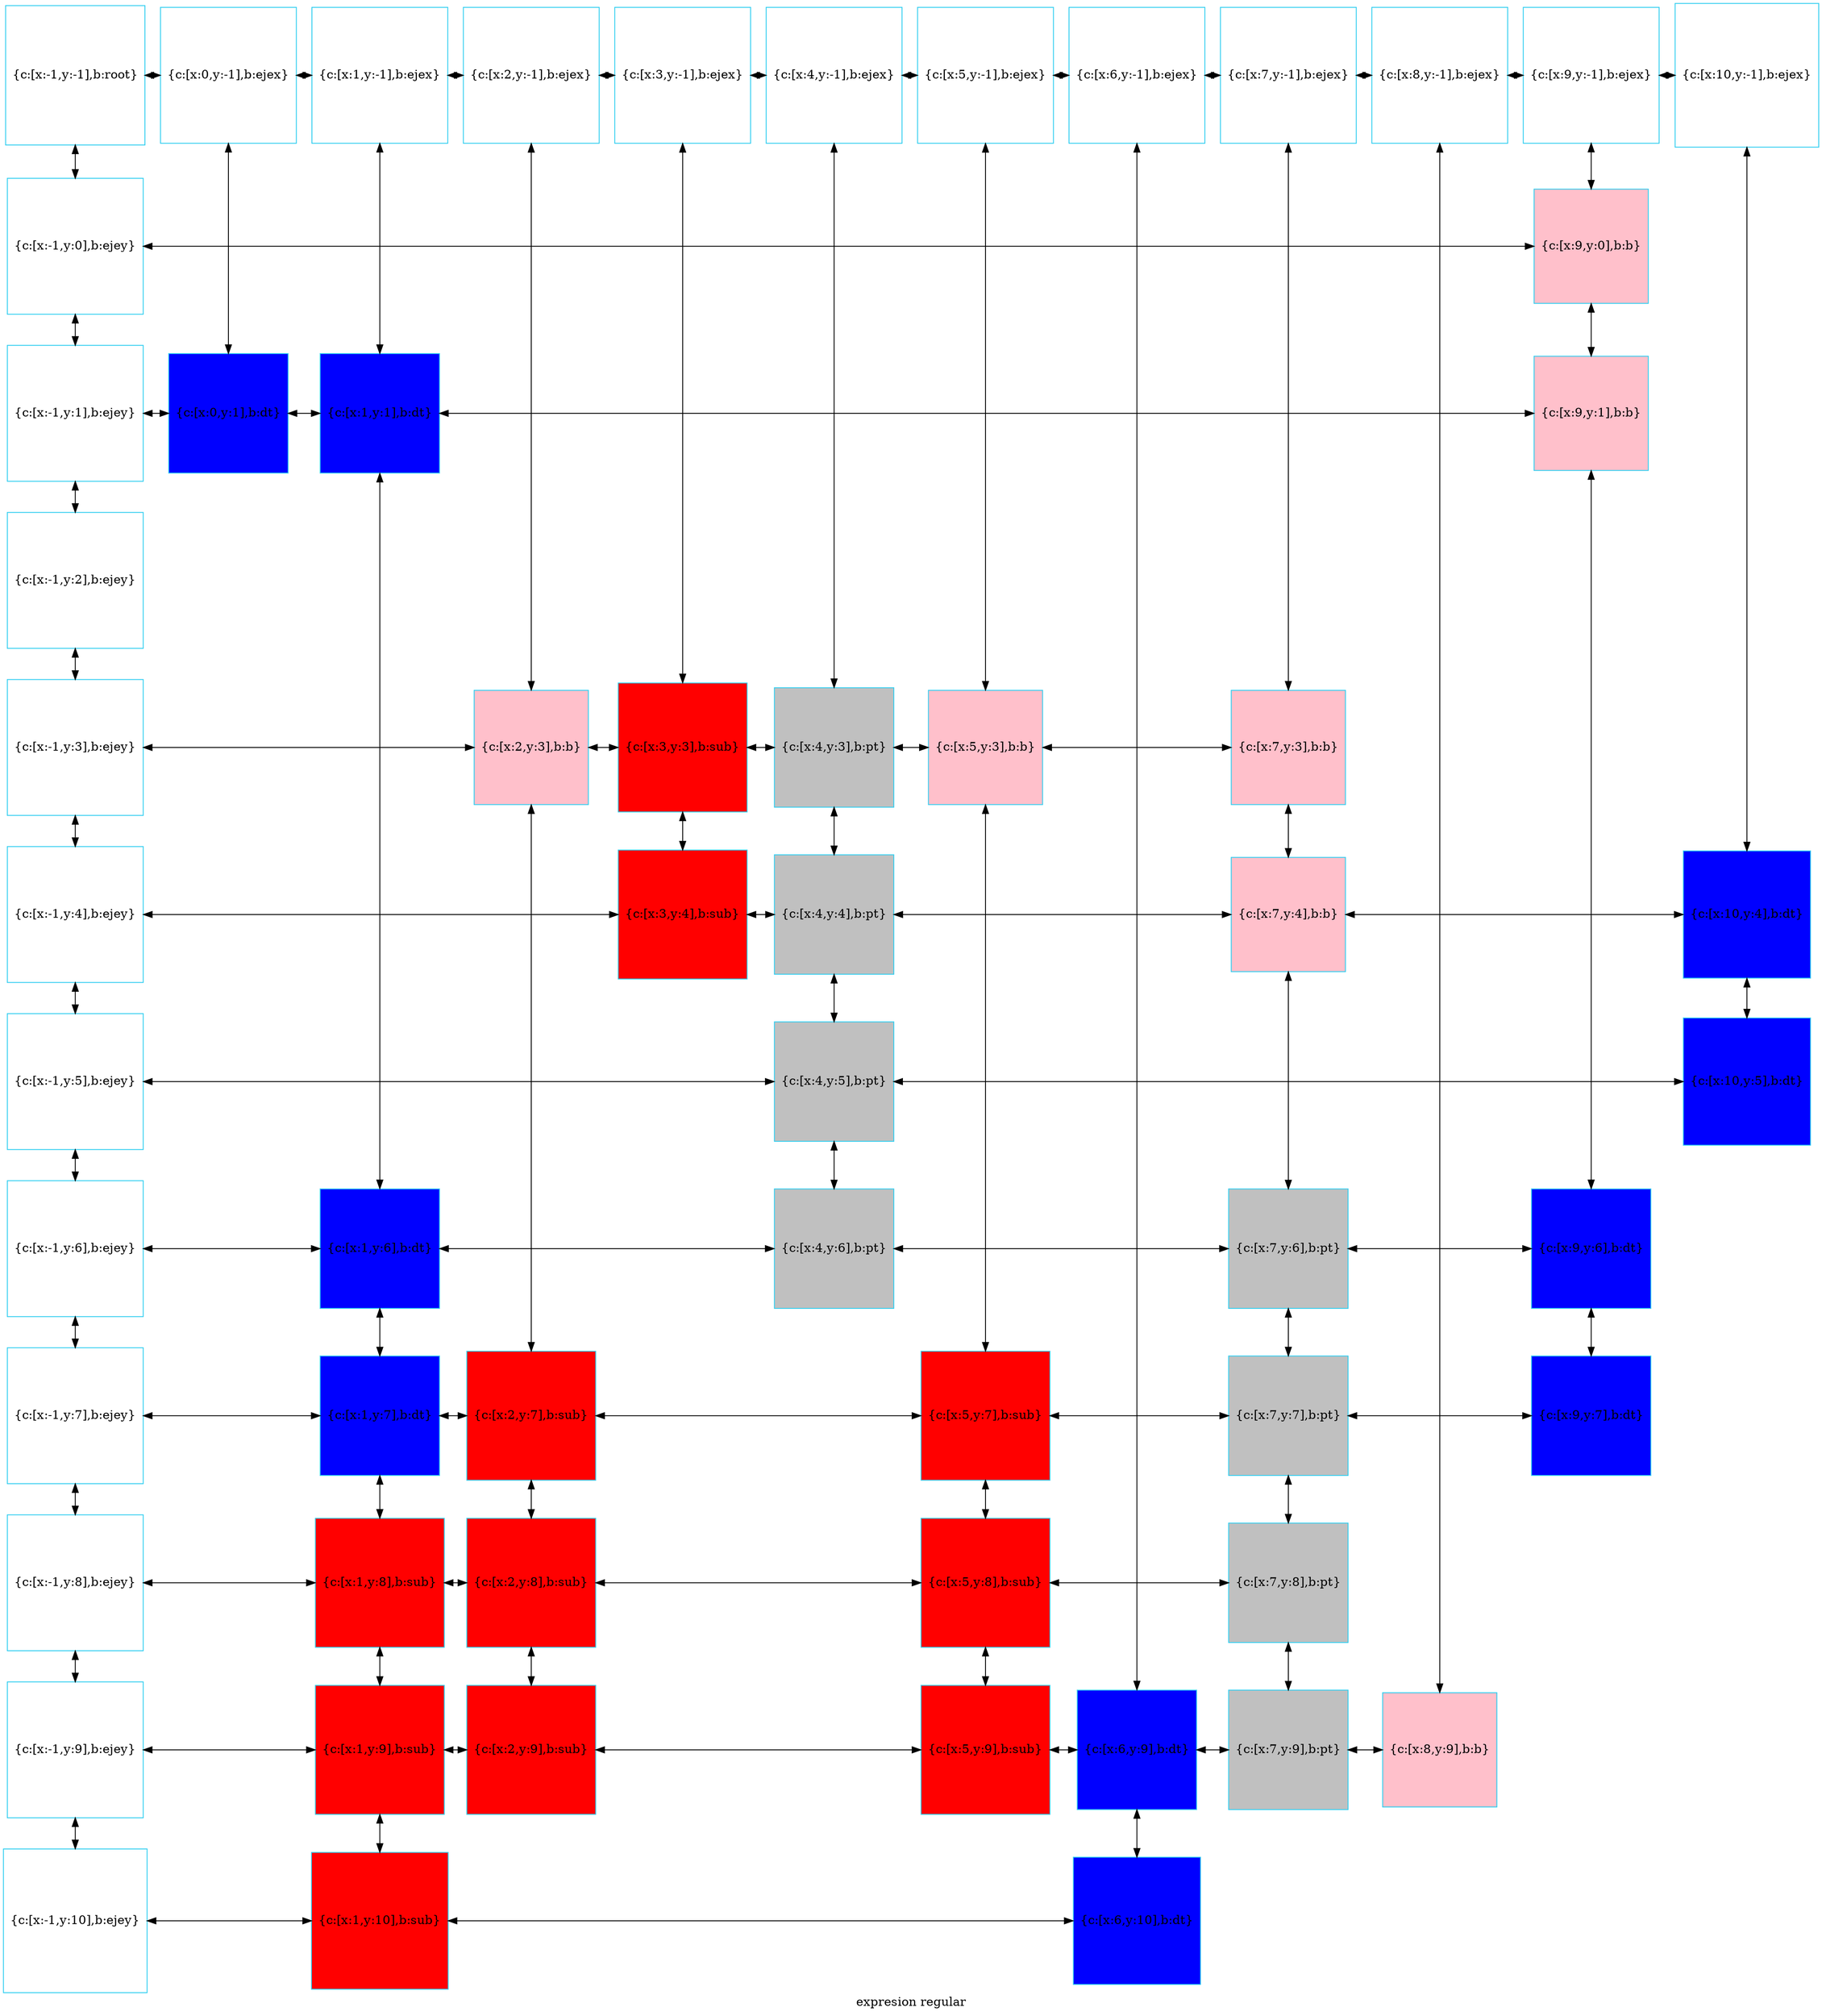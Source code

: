 digraph G
{label="expresion regular"
        node[shape = square]
        node[style = filled]
        node[fillcolor = "#EEEEE"]
        node[color = "#EEEEE"]
        node[color = "#31CEF0"]

781211036064[label="{c:[x:-1,y:-1],b:root}",fillcolor = "white"]
781211036832[label="{c:[x:0,y:-1],b:ejex}",fillcolor = "white"]
781211036640[label="{c:[x:1,y:-1],b:ejex}",fillcolor = "white"]
781211036928[label="{c:[x:2,y:-1],b:ejex}",fillcolor = "white"]
781211035920[label="{c:[x:3,y:-1],b:ejex}",fillcolor = "white"]
781211035872[label="{c:[x:4,y:-1],b:ejex}",fillcolor = "white"]
781211035824[label="{c:[x:5,y:-1],b:ejex}",fillcolor = "white"]
781211036784[label="{c:[x:6,y:-1],b:ejex}",fillcolor = "white"]
781211036112[label="{c:[x:7,y:-1],b:ejex}",fillcolor = "white"]
781211037072[label="{c:[x:8,y:-1],b:ejex}",fillcolor = "white"]
781211037216[label="{c:[x:9,y:-1],b:ejex}",fillcolor = "white"]
781211037360[label="{c:[x:10,y:-1],b:ejex}",fillcolor = "white"]
781211037504[label="{c:[x:-1,y:0],b:ejey}",fillcolor = "white"]
781211117840[label="{c:[x:9,y:0],b:b}",fillcolor = "pink"]
781211037648[label="{c:[x:-1,y:1],b:ejey}",fillcolor = "white"]
781211116208[label="{c:[x:0,y:1],b:dt}",fillcolor = "blue"]
781211098944[label="{c:[x:1,y:1],b:dt}",fillcolor = "blue"]
781211105024[label="{c:[x:9,y:1],b:b}",fillcolor = "pink"]
781211095200[label="{c:[x:-1,y:2],b:ejey}",fillcolor = "white"]
781211095344[label="{c:[x:-1,y:3],b:ejey}",fillcolor = "white"]
781211105360[label="{c:[x:2,y:3],b:b}",fillcolor = "pink"]
781211115728[label="{c:[x:3,y:3],b:sub}",fillcolor = "red"]
781211105264[label="{c:[x:4,y:3],b:pt}",fillcolor = "gray"]
781211118080[label="{c:[x:5,y:3],b:b}",fillcolor = "pink"]
781211104784[label="{c:[x:7,y:3],b:b}",fillcolor = "pink"]
781211095488[label="{c:[x:-1,y:4],b:ejey}",fillcolor = "white"]
781211115968[label="{c:[x:3,y:4],b:sub}",fillcolor = "red"]
781211105744[label="{c:[x:4,y:4],b:pt}",fillcolor = "gray"]
781211118320[label="{c:[x:7,y:4],b:b}",fillcolor = "pink"]
781211117168[label="{c:[x:10,y:4],b:dt}",fillcolor = "blue"]
781211095632[label="{c:[x:-1,y:5],b:ejey}",fillcolor = "white"]
781211105984[label="{c:[x:4,y:5],b:pt}",fillcolor = "gray"]
781211117408[label="{c:[x:10,y:5],b:dt}",fillcolor = "blue"]
781211095776[label="{c:[x:-1,y:6],b:ejey}",fillcolor = "white"]
781211106752[label="{c:[x:1,y:6],b:dt}",fillcolor = "blue"]
781211106224[label="{c:[x:4,y:6],b:pt}",fillcolor = "gray"]
781211096496[label="{c:[x:7,y:6],b:pt}",fillcolor = "gray"]
781211103584[label="{c:[x:9,y:6],b:dt}",fillcolor = "blue"]
781211095920[label="{c:[x:-1,y:7],b:ejey}",fillcolor = "white"]
781211116736[label="{c:[x:1,y:7],b:dt}",fillcolor = "blue"]
781211097024[label="{c:[x:2,y:7],b:sub}",fillcolor = "red"]
781211097504[label="{c:[x:5,y:7],b:sub}",fillcolor = "red"]
781211096880[label="{c:[x:7,y:7],b:pt}",fillcolor = "gray"]
781211103824[label="{c:[x:9,y:7],b:dt}",fillcolor = "blue"]
781211096064[label="{c:[x:-1,y:8],b:ejey}",fillcolor = "white"]
781211106464[label="{c:[x:1,y:8],b:sub}",fillcolor = "red"]
781211098560[label="{c:[x:2,y:8],b:sub}",fillcolor = "red"]
781211097744[label="{c:[x:5,y:8],b:sub}",fillcolor = "red"]
781211096640[label="{c:[x:7,y:8],b:pt}",fillcolor = "gray"]
781211096208[label="{c:[x:-1,y:9],b:ejey}",fillcolor = "white"]
781211106608[label="{c:[x:1,y:9],b:sub}",fillcolor = "red"]
781211098320[label="{c:[x:2,y:9],b:sub}",fillcolor = "red"]
781211097984[label="{c:[x:5,y:9],b:sub}",fillcolor = "red"]
781211104064[label="{c:[x:6,y:9],b:dt}",fillcolor = "blue"]
781211097264[label="{c:[x:7,y:9],b:pt}",fillcolor = "gray"]
781211104544[label="{c:[x:8,y:9],b:b}",fillcolor = "pink"]
781211096352[label="{c:[x:-1,y:10],b:ejey}",fillcolor = "white"]
781211106992[label="{c:[x:1,y:10],b:sub}",fillcolor = "red"]
781211104304[label="{c:[x:6,y:10],b:dt}",fillcolor = "blue"]
781211036064->781211037504[dir = both];
781211037504->781211037648[dir = both];
781211037648->781211095200[dir = both];
781211095200->781211095344[dir = both];
781211095344->781211095488[dir = both];
781211095488->781211095632[dir = both];
781211095632->781211095776[dir = both];
781211095776->781211095920[dir = both];
781211095920->781211096064[dir = both];
781211096064->781211096208[dir = both];
781211096208->781211096352[dir = both];
781211036832->781211116208[dir = both];
781211036640->781211098944[dir = both];
781211098944->781211106752[dir = both];
781211106752->781211116736[dir = both];
781211116736->781211106464[dir = both];
781211106464->781211106608[dir = both];
781211106608->781211106992[dir = both];
781211036928->781211105360[dir = both];
781211105360->781211097024[dir = both];
781211097024->781211098560[dir = both];
781211098560->781211098320[dir = both];
781211035920->781211115728[dir = both];
781211115728->781211115968[dir = both];
781211035872->781211105264[dir = both];
781211105264->781211105744[dir = both];
781211105744->781211105984[dir = both];
781211105984->781211106224[dir = both];
781211035824->781211118080[dir = both];
781211118080->781211097504[dir = both];
781211097504->781211097744[dir = both];
781211097744->781211097984[dir = both];
781211036784->781211104064[dir = both];
781211104064->781211104304[dir = both];
781211036112->781211104784[dir = both];
781211104784->781211118320[dir = both];
781211118320->781211096496[dir = both];
781211096496->781211096880[dir = both];
781211096880->781211096640[dir = both];
781211096640->781211097264[dir = both];
781211037072->781211104544[dir = both];
781211037216->781211117840[dir = both];
781211117840->781211105024[dir = both];
781211105024->781211103584[dir = both];
781211103584->781211103824[dir = both];
781211037360->781211117168[dir = both];
781211117168->781211117408[dir = both];
781211036064->781211036832[dir = both];
781211036832->781211036640[dir = both];
781211036640->781211036928[dir = both];
781211036928->781211035920[dir = both];
781211035920->781211035872[dir = both];
781211035872->781211035824[dir = both];
781211035824->781211036784[dir = both];
781211036784->781211036112[dir = both];
781211036112->781211037072[dir = both];
781211037072->781211037216[dir = both];
781211037216->781211037360[dir = both];
781211037504->781211117840[constraint=false,dir = both];
781211037648->781211116208[constraint=false,dir = both];
781211116208->781211098944[constraint=false,dir = both];
781211098944->781211105024[constraint=false,dir = both];
781211095344->781211105360[constraint=false,dir = both];
781211105360->781211115728[constraint=false,dir = both];
781211115728->781211105264[constraint=false,dir = both];
781211105264->781211118080[constraint=false,dir = both];
781211118080->781211104784[constraint=false,dir = both];
781211095488->781211115968[constraint=false,dir = both];
781211115968->781211105744[constraint=false,dir = both];
781211105744->781211118320[constraint=false,dir = both];
781211118320->781211117168[constraint=false,dir = both];
781211095632->781211105984[constraint=false,dir = both];
781211105984->781211117408[constraint=false,dir = both];
781211095776->781211106752[constraint=false,dir = both];
781211106752->781211106224[constraint=false,dir = both];
781211106224->781211096496[constraint=false,dir = both];
781211096496->781211103584[constraint=false,dir = both];
781211095920->781211116736[constraint=false,dir = both];
781211116736->781211097024[constraint=false,dir = both];
781211097024->781211097504[constraint=false,dir = both];
781211097504->781211096880[constraint=false,dir = both];
781211096880->781211103824[constraint=false,dir = both];
781211096064->781211106464[constraint=false,dir = both];
781211106464->781211098560[constraint=false,dir = both];
781211098560->781211097744[constraint=false,dir = both];
781211097744->781211096640[constraint=false,dir = both];
781211096208->781211106608[constraint=false,dir = both];
781211106608->781211098320[constraint=false,dir = both];
781211098320->781211097984[constraint=false,dir = both];
781211097984->781211104064[constraint=false,dir = both];
781211104064->781211097264[constraint=false,dir = both];
781211097264->781211104544[constraint=false,dir = both];
781211096352->781211106992[constraint=false,dir = both];
781211106992->781211104304[constraint=false,dir = both];
 {rank=same; 781211036064;781211036832;781211036640;781211036928;781211035920;781211035872;781211035824;781211036784;781211036112;781211037072;781211037216;781211037360;}
 {rank=same; 781211037504;781211117840;}
 {rank=same; 781211037648;781211116208;781211098944;781211105024;}
 {rank=same; 781211095200;}
 {rank=same; 781211095344;781211105360;781211115728;781211105264;781211118080;781211104784;}
 {rank=same; 781211095488;781211115968;781211105744;781211118320;781211117168;}
 {rank=same; 781211095632;781211105984;781211117408;}
 {rank=same; 781211095776;781211106752;781211106224;781211096496;781211103584;}
 {rank=same; 781211095920;781211116736;781211097024;781211097504;781211096880;781211103824;}
 {rank=same; 781211096064;781211106464;781211098560;781211097744;781211096640;}
 {rank=same; 781211096208;781211106608;781211098320;781211097984;781211104064;781211097264;781211104544;}
 {rank=same; 781211096352;781211106992;781211104304;}
}
